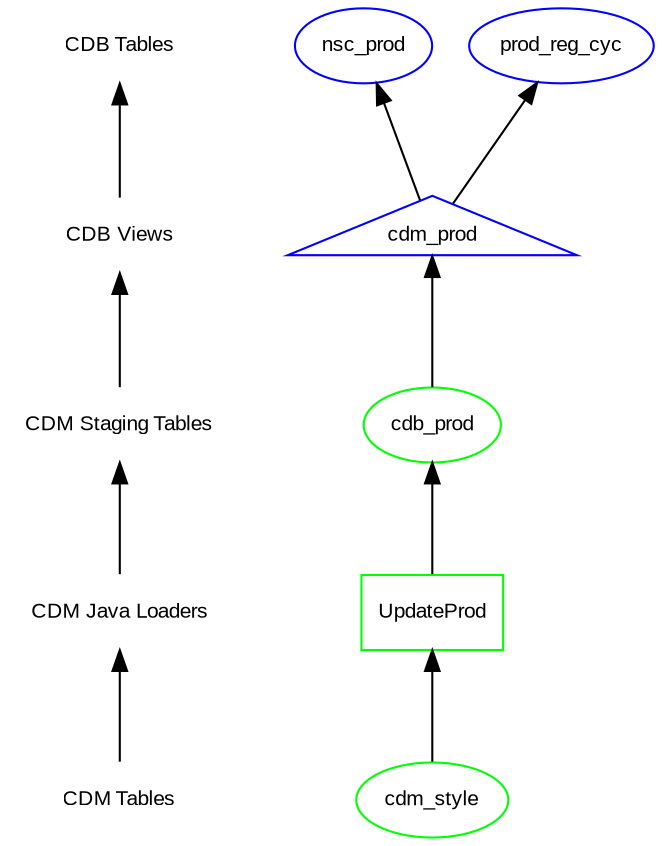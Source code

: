 digraph G {
node [shape=box,fontname="Arial",fontsize="10"];
edge [fontname="Arial",fontsize="8"];
ranksep=.75;
rankdir=BT;
concentrate=true;

node [shape=plaintext,fontname="Arial",fontsize="10"];
{ "CDM Tables" -> "CDM Java Loaders" -> "CDM Staging Tables" -> "CDB Views" -> "CDB Tables" }

cdb_prod [label="cdb_prod" shape=ellipse color="green"];
nsc_prod [label="nsc_prod" shape=ellipse color="blue"];
prod_reg_cyc [label="prod_reg_cyc" shape=ellipse color="blue"];
cdm_prod [label="cdm_prod" shape=triangle color="blue"];
cdm_style [label="cdm_style" shape=ellipse color="green"];
UpdateProd [label="UpdateProd" shape=rectangle color="green"];


{ rank = same; "CDM Tables"; "cdm_style"; }
{ rank = same; "CDM Java Loaders"; "UpdateProd"; }
{ rank = same; "CDM Staging Tables"; "cdb_prod"; }
{ rank = same; "CDB Views"; "cdm_prod"; }
{ rank = same; "CDB Tables"; "nsc_prod"; "prod_reg_cyc"; }

cdb_prod -> cdm_prod;
cdm_prod -> nsc_prod;
cdm_prod -> prod_reg_cyc;
cdm_style -> UpdateProd;
UpdateProd -> cdb_prod;


}
